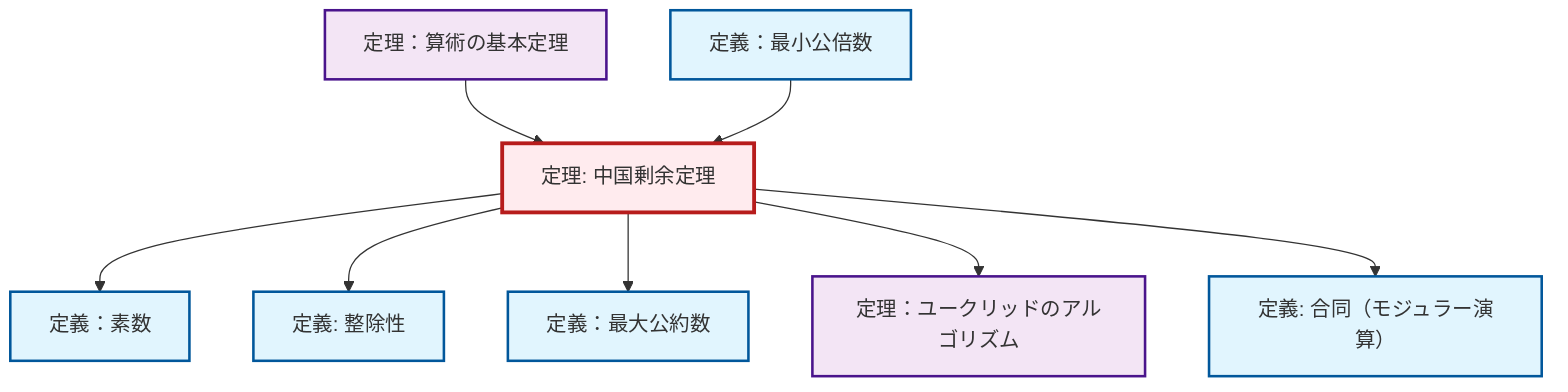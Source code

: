 graph TD
    classDef definition fill:#e1f5fe,stroke:#01579b,stroke-width:2px
    classDef theorem fill:#f3e5f5,stroke:#4a148c,stroke-width:2px
    classDef axiom fill:#fff3e0,stroke:#e65100,stroke-width:2px
    classDef example fill:#e8f5e9,stroke:#1b5e20,stroke-width:2px
    classDef current fill:#ffebee,stroke:#b71c1c,stroke-width:3px
    def-congruence["定義: 合同（モジュラー演算）"]:::definition
    def-divisibility["定義: 整除性"]:::definition
    thm-fundamental-arithmetic["定理：算術の基本定理"]:::theorem
    thm-chinese-remainder["定理: 中国剰余定理"]:::theorem
    def-gcd["定義：最大公約数"]:::definition
    def-prime["定義：素数"]:::definition
    def-lcm["定義：最小公倍数"]:::definition
    thm-euclidean-algorithm["定理：ユークリッドのアルゴリズム"]:::theorem
    thm-chinese-remainder --> def-prime
    thm-chinese-remainder --> def-divisibility
    thm-chinese-remainder --> def-gcd
    thm-chinese-remainder --> thm-euclidean-algorithm
    thm-fundamental-arithmetic --> thm-chinese-remainder
    def-lcm --> thm-chinese-remainder
    thm-chinese-remainder --> def-congruence
    class thm-chinese-remainder current